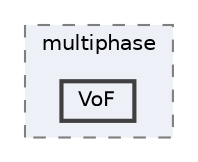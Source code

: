 digraph "applications/solvers/multiphase/VoF"
{
 // LATEX_PDF_SIZE
  bgcolor="transparent";
  edge [fontname=Helvetica,fontsize=10,labelfontname=Helvetica,labelfontsize=10];
  node [fontname=Helvetica,fontsize=10,shape=box,height=0.2,width=0.4];
  compound=true
  subgraph clusterdir_d62a5a20700de1cb9696e405d497a576 {
    graph [ bgcolor="#edf0f7", pencolor="grey50", label="multiphase", fontname=Helvetica,fontsize=10 style="filled,dashed", URL="dir_d62a5a20700de1cb9696e405d497a576.html",tooltip=""]
  dir_cfe487b9a1ffbcf0a88127011618677b [label="VoF", fillcolor="#edf0f7", color="grey25", style="filled,bold", URL="dir_cfe487b9a1ffbcf0a88127011618677b.html",tooltip=""];
  }
}
